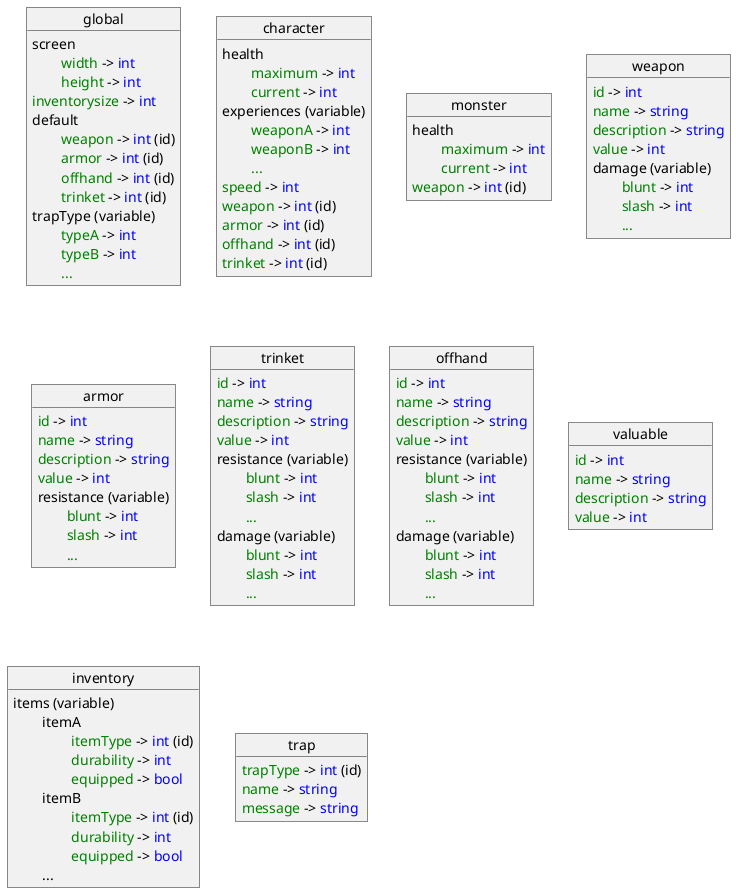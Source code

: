 @startuml

!define type(x) <color:blue>x</color>
!define attribute(x) <color:green>x</color>

object global {
    screen
        attribute(\twidth) -> type(int)
        attribute(\theight) -> type(int)
    attribute(inventorysize) -> type(int)
    default
        attribute(\tweapon) -> type(int) (id)
        attribute(\tarmor) -> type(int) (id)
        attribute(\toffhand) -> type(int) (id)
        attribute(\ttrinket) -> type(int) (id)
    trapType (variable)
        attribute(\ttypeA) -> type(int)
        attribute(\ttypeB) -> type(int)
        attribute(\t...)
}

object character {
    health
        attribute(\tmaximum) -> type(int)
        attribute(\tcurrent) -> type(int)
    experiences (variable)
        attribute(\tweaponA) -> type(int)
        attribute(\tweaponB) -> type(int)
        attribute(\t...)
    attribute(speed) -> type(int)
    attribute(weapon) -> type(int) (id)
    attribute(armor) -> type(int) (id)
    attribute(offhand) -> type(int) (id)
    attribute(trinket) -> type(int) (id)
}

object monster {
    health
        attribute(\tmaximum) -> type(int)
        attribute(\tcurrent) -> type(int)
    attribute(weapon) -> type(int) (id)
}

object weapon {
    attribute(id) -> type(int)
    attribute(name) -> type(string)
    attribute(description) -> type(string)
    attribute(value) -> type(int)
    damage (variable)
        attribute(\tblunt) -> type(int)
        attribute(\tslash) -> type(int)
        attribute(\t...)
}

object armor {
    attribute(id) -> type(int)
    attribute(name) -> type(string)
    attribute(description) -> type(string)
    attribute(value) -> type(int)
    resistance (variable)
        attribute(\tblunt) -> type(int)
        attribute(\tslash) -> type(int)
        attribute(\t...)
}

object trinket {
    attribute(id) -> type(int)
    attribute(name) -> type(string)
    attribute(description) -> type(string)
    attribute(value) -> type(int)
    resistance (variable)
        attribute(\tblunt) -> type(int)
        attribute(\tslash) -> type(int)
        attribute(\t...)
    damage (variable)
        attribute(\tblunt) -> type(int)
        attribute(\tslash) -> type(int)
        attribute(\t...)
}

object offhand {
    attribute(id) -> type(int)
    attribute(name) -> type(string)
    attribute(description) -> type(string)
    attribute(value) -> type(int)
    resistance (variable)
        attribute(\tblunt) -> type(int)
        attribute(\tslash) -> type(int)
        attribute(\t...)
    damage (variable)
        attribute(\tblunt) -> type(int)
        attribute(\tslash) -> type(int)
        attribute(\t...)
}

object valuable {
    attribute(id) -> type(int)
    attribute(name) -> type(string)
    attribute(description) -> type(string)
    attribute(value) -> type(int)
}

object inventory {
    items (variable)
        \titemA
            attribute(\t\titemType) -> type(int) (id)
            attribute(\t\tdurability) -> type(int)
            attribute(\t\tequipped) -> type(bool)
        \titemB
            attribute(\t\titemType) -> type(int) (id)
            attribute(\t\tdurability) -> type(int)
            attribute(\t\tequipped) -> type(bool)
        \t...
}

object trap {
    attribute(trapType) -> type(int) (id)
    attribute(name) -> type(string)
    attribute(message) -> type(string)
}

@enduml